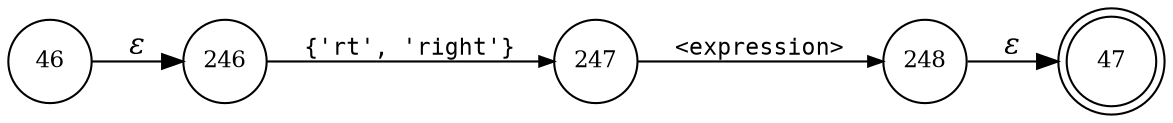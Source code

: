 digraph ATN {
rankdir=LR;
s47[fontsize=11, label="47", shape=doublecircle, fixedsize=true, width=.6];
s246[fontsize=11,label="246", shape=circle, fixedsize=true, width=.55, peripheries=1];
s247[fontsize=11,label="247", shape=circle, fixedsize=true, width=.55, peripheries=1];
s248[fontsize=11,label="248", shape=circle, fixedsize=true, width=.55, peripheries=1];
s46[fontsize=11,label="46", shape=circle, fixedsize=true, width=.55, peripheries=1];
s46 -> s246 [fontname="Times-Italic", label="&epsilon;"];
s246 -> s247 [fontsize=11, fontname="Courier", arrowsize=.7, label = "{'rt', 'right'}", arrowhead = normal];
s247 -> s248 [fontsize=11, fontname="Courier", arrowsize=.7, label = "<expression>", arrowhead = normal];
s248 -> s47 [fontname="Times-Italic", label="&epsilon;"];
}